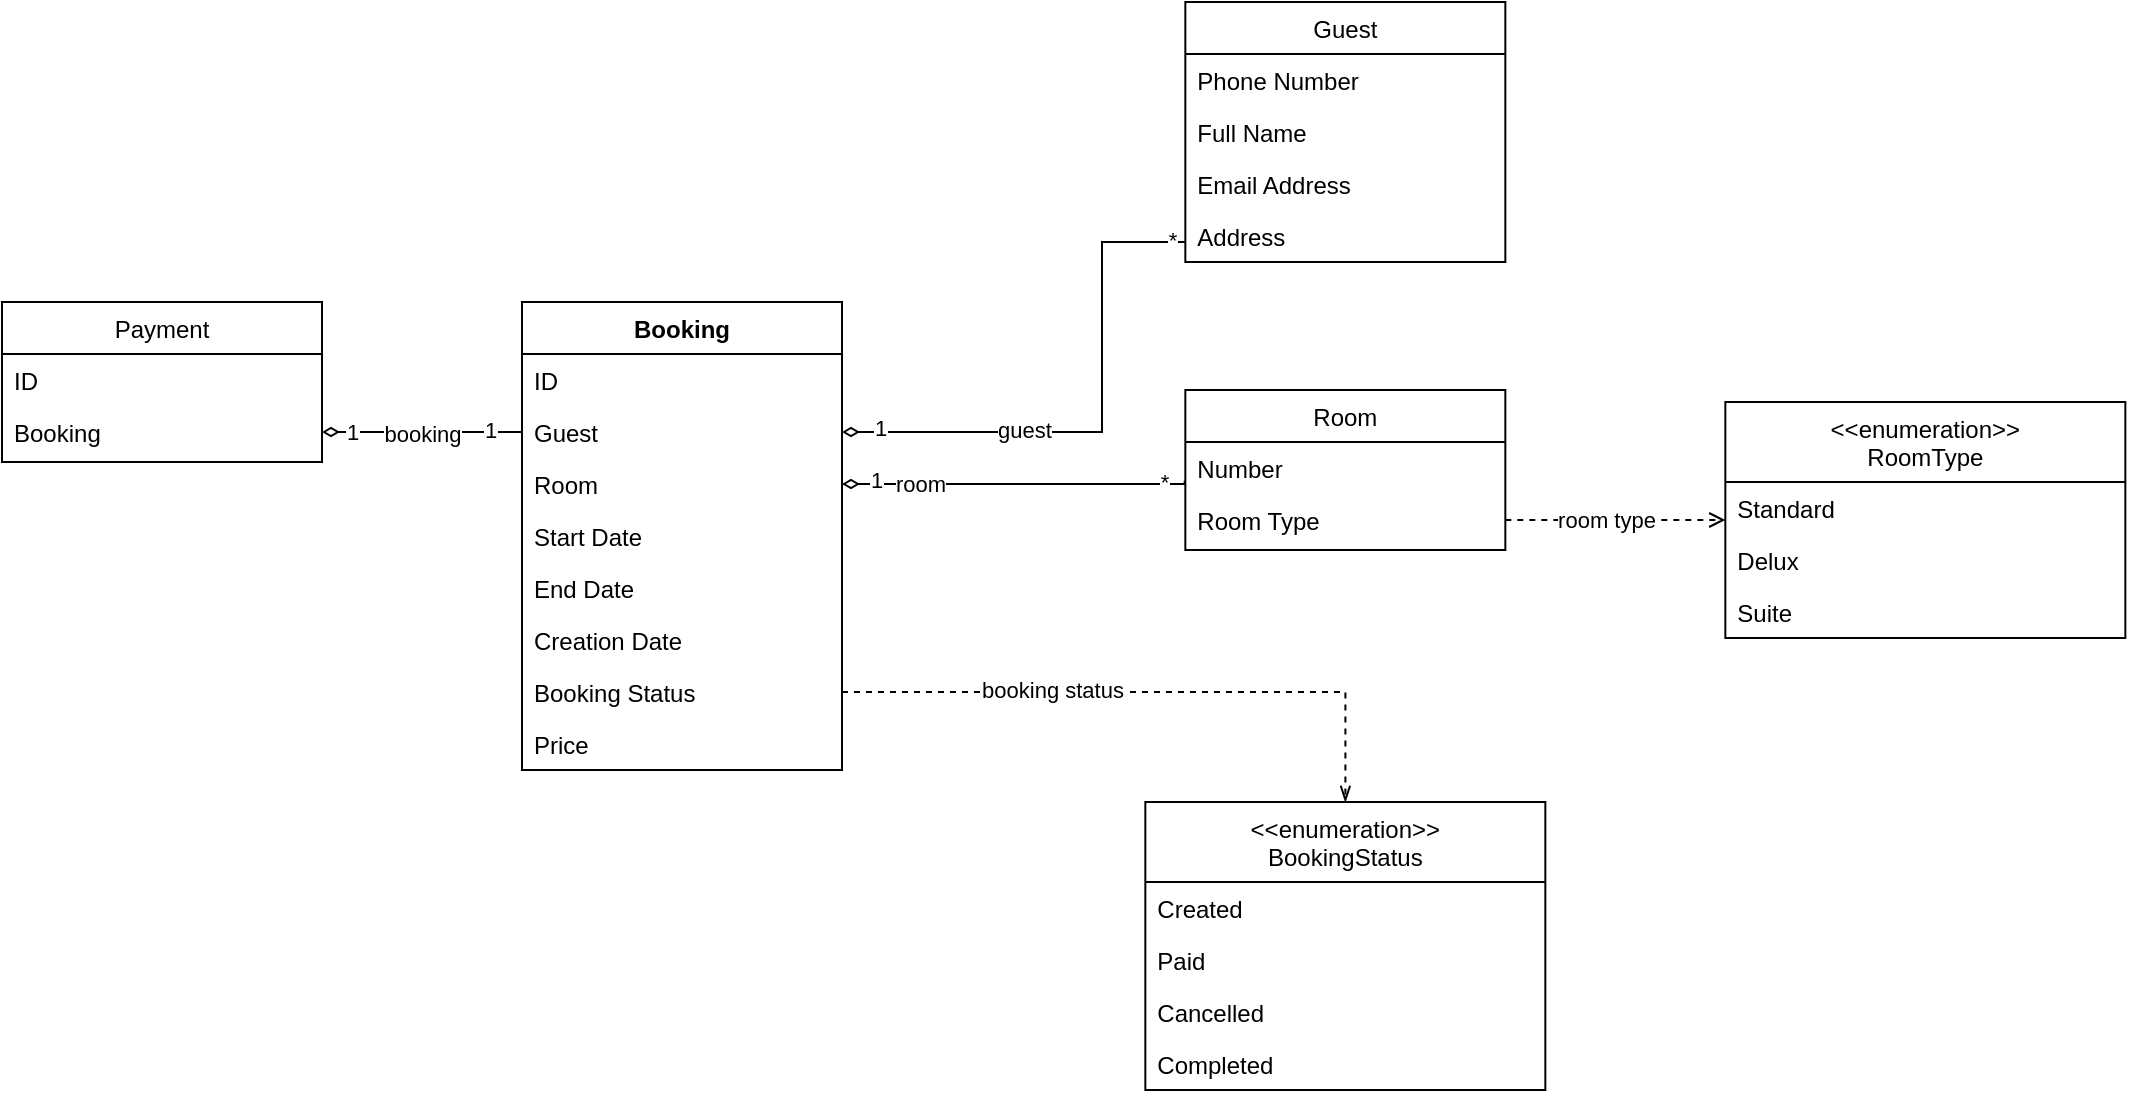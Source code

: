 <mxfile version="24.2.8" type="device">
  <diagram id="C5RBs43oDa-KdzZeNtuy" name="Page-1">
    <mxGraphModel dx="1430" dy="781" grid="1" gridSize="10" guides="1" tooltips="1" connect="1" arrows="1" fold="1" page="1" pageScale="1" pageWidth="827" pageHeight="1169" math="0" shadow="0">
      <root>
        <mxCell id="WIyWlLk6GJQsqaUBKTNV-0" />
        <mxCell id="WIyWlLk6GJQsqaUBKTNV-1" parent="WIyWlLk6GJQsqaUBKTNV-0" />
        <mxCell id="awRY7r_MjnLximCqTkYK-0" value="Guest" style="swimlane;fontStyle=0;align=center;verticalAlign=top;childLayout=stackLayout;horizontal=1;startSize=26;horizontalStack=0;resizeParent=1;resizeLast=0;collapsible=1;marginBottom=0;rounded=0;shadow=0;strokeWidth=1;" parent="WIyWlLk6GJQsqaUBKTNV-1" vertex="1">
          <mxGeometry x="611.67" y="410" width="160" height="130" as="geometry">
            <mxRectangle x="550" y="140" width="160" height="26" as="alternateBounds" />
          </mxGeometry>
        </mxCell>
        <mxCell id="awRY7r_MjnLximCqTkYK-1" value="Phone Number" style="text;align=left;verticalAlign=top;spacingLeft=4;spacingRight=4;overflow=hidden;rotatable=0;points=[[0,0.5],[1,0.5]];portConstraint=eastwest;" parent="awRY7r_MjnLximCqTkYK-0" vertex="1">
          <mxGeometry y="26" width="160" height="26" as="geometry" />
        </mxCell>
        <mxCell id="awRY7r_MjnLximCqTkYK-2" value="Full Name" style="text;align=left;verticalAlign=top;spacingLeft=4;spacingRight=4;overflow=hidden;rotatable=0;points=[[0,0.5],[1,0.5]];portConstraint=eastwest;rounded=0;shadow=0;html=0;" parent="awRY7r_MjnLximCqTkYK-0" vertex="1">
          <mxGeometry y="52" width="160" height="26" as="geometry" />
        </mxCell>
        <mxCell id="awRY7r_MjnLximCqTkYK-3" value="Email Address" style="text;align=left;verticalAlign=top;spacingLeft=4;spacingRight=4;overflow=hidden;rotatable=0;points=[[0,0.5],[1,0.5]];portConstraint=eastwest;rounded=0;shadow=0;html=0;" parent="awRY7r_MjnLximCqTkYK-0" vertex="1">
          <mxGeometry y="78" width="160" height="26" as="geometry" />
        </mxCell>
        <mxCell id="awRY7r_MjnLximCqTkYK-4" value="Address" style="text;align=left;verticalAlign=top;spacingLeft=4;spacingRight=4;overflow=hidden;rotatable=0;points=[[0,0.5],[1,0.5]];portConstraint=eastwest;rounded=0;shadow=0;html=0;" parent="awRY7r_MjnLximCqTkYK-0" vertex="1">
          <mxGeometry y="104" width="160" height="26" as="geometry" />
        </mxCell>
        <mxCell id="awRY7r_MjnLximCqTkYK-9" value="Room" style="swimlane;fontStyle=0;align=center;verticalAlign=top;childLayout=stackLayout;horizontal=1;startSize=26;horizontalStack=0;resizeParent=1;resizeLast=0;collapsible=1;marginBottom=0;rounded=0;shadow=0;strokeWidth=1;" parent="WIyWlLk6GJQsqaUBKTNV-1" vertex="1">
          <mxGeometry x="611.67" y="604" width="160" height="80" as="geometry">
            <mxRectangle x="550" y="140" width="160" height="26" as="alternateBounds" />
          </mxGeometry>
        </mxCell>
        <mxCell id="awRY7r_MjnLximCqTkYK-10" value="Number" style="text;align=left;verticalAlign=top;spacingLeft=4;spacingRight=4;overflow=hidden;rotatable=0;points=[[0,0.5],[1,0.5]];portConstraint=eastwest;" parent="awRY7r_MjnLximCqTkYK-9" vertex="1">
          <mxGeometry y="26" width="160" height="26" as="geometry" />
        </mxCell>
        <mxCell id="awRY7r_MjnLximCqTkYK-11" value="Room Type" style="text;align=left;verticalAlign=top;spacingLeft=4;spacingRight=4;overflow=hidden;rotatable=0;points=[[0,0.5],[1,0.5]];portConstraint=eastwest;rounded=0;shadow=0;html=0;" parent="awRY7r_MjnLximCqTkYK-9" vertex="1">
          <mxGeometry y="52" width="160" height="26" as="geometry" />
        </mxCell>
        <mxCell id="awRY7r_MjnLximCqTkYK-14" value="&lt;&lt;enumeration&gt;&gt;&#xa;RoomType" style="swimlane;fontStyle=0;align=center;verticalAlign=top;childLayout=stackLayout;horizontal=1;startSize=40;horizontalStack=0;resizeParent=1;resizeLast=0;collapsible=1;marginBottom=0;rounded=0;shadow=0;strokeWidth=1;" parent="WIyWlLk6GJQsqaUBKTNV-1" vertex="1">
          <mxGeometry x="881.67" y="610" width="200" height="118" as="geometry">
            <mxRectangle x="550" y="140" width="160" height="26" as="alternateBounds" />
          </mxGeometry>
        </mxCell>
        <mxCell id="awRY7r_MjnLximCqTkYK-15" value="Standard    " style="text;align=left;verticalAlign=top;spacingLeft=4;spacingRight=4;overflow=hidden;rotatable=0;points=[[0,0.5],[1,0.5]];portConstraint=eastwest;" parent="awRY7r_MjnLximCqTkYK-14" vertex="1">
          <mxGeometry y="40" width="200" height="26" as="geometry" />
        </mxCell>
        <mxCell id="awRY7r_MjnLximCqTkYK-16" value="Delux" style="text;align=left;verticalAlign=top;spacingLeft=4;spacingRight=4;overflow=hidden;rotatable=0;points=[[0,0.5],[1,0.5]];portConstraint=eastwest;rounded=0;shadow=0;html=0;" parent="awRY7r_MjnLximCqTkYK-14" vertex="1">
          <mxGeometry y="66" width="200" height="26" as="geometry" />
        </mxCell>
        <mxCell id="awRY7r_MjnLximCqTkYK-17" value="Suite" style="text;align=left;verticalAlign=top;spacingLeft=4;spacingRight=4;overflow=hidden;rotatable=0;points=[[0,0.5],[1,0.5]];portConstraint=eastwest;rounded=0;shadow=0;html=0;" parent="awRY7r_MjnLximCqTkYK-14" vertex="1">
          <mxGeometry y="92" width="200" height="26" as="geometry" />
        </mxCell>
        <mxCell id="awRY7r_MjnLximCqTkYK-18" style="edgeStyle=orthogonalEdgeStyle;rounded=0;orthogonalLoop=1;jettySize=auto;html=1;dashed=1;endArrow=open;endFill=0;" parent="WIyWlLk6GJQsqaUBKTNV-1" source="awRY7r_MjnLximCqTkYK-11" target="awRY7r_MjnLximCqTkYK-14" edge="1">
          <mxGeometry relative="1" as="geometry" />
        </mxCell>
        <mxCell id="awRY7r_MjnLximCqTkYK-46" value="room type" style="edgeLabel;html=1;align=center;verticalAlign=middle;resizable=0;points=[];" parent="awRY7r_MjnLximCqTkYK-18" vertex="1" connectable="0">
          <mxGeometry x="-0.374" relative="1" as="geometry">
            <mxPoint x="16" as="offset" />
          </mxGeometry>
        </mxCell>
        <mxCell id="awRY7r_MjnLximCqTkYK-22" value="Booking" style="swimlane;fontStyle=1;align=center;verticalAlign=top;childLayout=stackLayout;horizontal=1;startSize=26;horizontalStack=0;resizeParent=1;resizeLast=0;collapsible=1;marginBottom=0;rounded=0;shadow=0;strokeWidth=1;" parent="WIyWlLk6GJQsqaUBKTNV-1" vertex="1">
          <mxGeometry x="280" y="560" width="160" height="234" as="geometry">
            <mxRectangle x="550" y="140" width="160" height="26" as="alternateBounds" />
          </mxGeometry>
        </mxCell>
        <mxCell id="awRY7r_MjnLximCqTkYK-23" value="ID" style="text;align=left;verticalAlign=top;spacingLeft=4;spacingRight=4;overflow=hidden;rotatable=0;points=[[0,0.5],[1,0.5]];portConstraint=eastwest;" parent="awRY7r_MjnLximCqTkYK-22" vertex="1">
          <mxGeometry y="26" width="160" height="26" as="geometry" />
        </mxCell>
        <mxCell id="awRY7r_MjnLximCqTkYK-24" value="Guest" style="text;align=left;verticalAlign=top;spacingLeft=4;spacingRight=4;overflow=hidden;rotatable=0;points=[[0,0.5],[1,0.5]];portConstraint=eastwest;rounded=0;shadow=0;html=0;" parent="awRY7r_MjnLximCqTkYK-22" vertex="1">
          <mxGeometry y="52" width="160" height="26" as="geometry" />
        </mxCell>
        <mxCell id="awRY7r_MjnLximCqTkYK-25" value="Room" style="text;align=left;verticalAlign=top;spacingLeft=4;spacingRight=4;overflow=hidden;rotatable=0;points=[[0,0.5],[1,0.5]];portConstraint=eastwest;rounded=0;shadow=0;html=0;" parent="awRY7r_MjnLximCqTkYK-22" vertex="1">
          <mxGeometry y="78" width="160" height="26" as="geometry" />
        </mxCell>
        <mxCell id="awRY7r_MjnLximCqTkYK-26" value="Start Date" style="text;align=left;verticalAlign=top;spacingLeft=4;spacingRight=4;overflow=hidden;rotatable=0;points=[[0,0.5],[1,0.5]];portConstraint=eastwest;rounded=0;shadow=0;html=0;" parent="awRY7r_MjnLximCqTkYK-22" vertex="1">
          <mxGeometry y="104" width="160" height="26" as="geometry" />
        </mxCell>
        <mxCell id="awRY7r_MjnLximCqTkYK-32" value="End Date" style="text;align=left;verticalAlign=top;spacingLeft=4;spacingRight=4;overflow=hidden;rotatable=0;points=[[0,0.5],[1,0.5]];portConstraint=eastwest;rounded=0;shadow=0;html=0;" parent="awRY7r_MjnLximCqTkYK-22" vertex="1">
          <mxGeometry y="130" width="160" height="26" as="geometry" />
        </mxCell>
        <mxCell id="doIGOL_wtva85XYG3zG8-0" value="Creation Date" style="text;align=left;verticalAlign=top;spacingLeft=4;spacingRight=4;overflow=hidden;rotatable=0;points=[[0,0.5],[1,0.5]];portConstraint=eastwest;rounded=0;shadow=0;html=0;" vertex="1" parent="awRY7r_MjnLximCqTkYK-22">
          <mxGeometry y="156" width="160" height="26" as="geometry" />
        </mxCell>
        <mxCell id="awRY7r_MjnLximCqTkYK-33" value="Booking Status" style="text;align=left;verticalAlign=top;spacingLeft=4;spacingRight=4;overflow=hidden;rotatable=0;points=[[0,0.5],[1,0.5]];portConstraint=eastwest;rounded=0;shadow=0;html=0;" parent="awRY7r_MjnLximCqTkYK-22" vertex="1">
          <mxGeometry y="182" width="160" height="26" as="geometry" />
        </mxCell>
        <mxCell id="awRY7r_MjnLximCqTkYK-34" value="Price" style="text;align=left;verticalAlign=top;spacingLeft=4;spacingRight=4;overflow=hidden;rotatable=0;points=[[0,0.5],[1,0.5]];portConstraint=eastwest;rounded=0;shadow=0;html=0;" parent="awRY7r_MjnLximCqTkYK-22" vertex="1">
          <mxGeometry y="208" width="160" height="26" as="geometry" />
        </mxCell>
        <mxCell id="awRY7r_MjnLximCqTkYK-35" value="&lt;&lt;enumeration&gt;&gt;&#xa;BookingStatus" style="swimlane;fontStyle=0;align=center;verticalAlign=top;childLayout=stackLayout;horizontal=1;startSize=40;horizontalStack=0;resizeParent=1;resizeLast=0;collapsible=1;marginBottom=0;rounded=0;shadow=0;strokeWidth=1;" parent="WIyWlLk6GJQsqaUBKTNV-1" vertex="1">
          <mxGeometry x="591.67" y="810" width="200" height="144" as="geometry">
            <mxRectangle x="550" y="140" width="160" height="26" as="alternateBounds" />
          </mxGeometry>
        </mxCell>
        <mxCell id="awRY7r_MjnLximCqTkYK-36" value="Created" style="text;align=left;verticalAlign=top;spacingLeft=4;spacingRight=4;overflow=hidden;rotatable=0;points=[[0,0.5],[1,0.5]];portConstraint=eastwest;" parent="awRY7r_MjnLximCqTkYK-35" vertex="1">
          <mxGeometry y="40" width="200" height="26" as="geometry" />
        </mxCell>
        <mxCell id="awRY7r_MjnLximCqTkYK-37" value="Paid" style="text;align=left;verticalAlign=top;spacingLeft=4;spacingRight=4;overflow=hidden;rotatable=0;points=[[0,0.5],[1,0.5]];portConstraint=eastwest;rounded=0;shadow=0;html=0;" parent="awRY7r_MjnLximCqTkYK-35" vertex="1">
          <mxGeometry y="66" width="200" height="26" as="geometry" />
        </mxCell>
        <mxCell id="awRY7r_MjnLximCqTkYK-38" value="Cancelled" style="text;align=left;verticalAlign=top;spacingLeft=4;spacingRight=4;overflow=hidden;rotatable=0;points=[[0,0.5],[1,0.5]];portConstraint=eastwest;rounded=0;shadow=0;html=0;" parent="awRY7r_MjnLximCqTkYK-35" vertex="1">
          <mxGeometry y="92" width="200" height="26" as="geometry" />
        </mxCell>
        <mxCell id="awRY7r_MjnLximCqTkYK-39" value="Completed" style="text;align=left;verticalAlign=top;spacingLeft=4;spacingRight=4;overflow=hidden;rotatable=0;points=[[0,0.5],[1,0.5]];portConstraint=eastwest;rounded=0;shadow=0;html=0;" parent="awRY7r_MjnLximCqTkYK-35" vertex="1">
          <mxGeometry y="118" width="200" height="26" as="geometry" />
        </mxCell>
        <mxCell id="awRY7r_MjnLximCqTkYK-40" style="edgeStyle=orthogonalEdgeStyle;rounded=0;orthogonalLoop=1;jettySize=auto;html=1;dashed=1;endArrow=openThin;endFill=0;" parent="WIyWlLk6GJQsqaUBKTNV-1" source="awRY7r_MjnLximCqTkYK-33" target="awRY7r_MjnLximCqTkYK-35" edge="1">
          <mxGeometry relative="1" as="geometry" />
        </mxCell>
        <mxCell id="awRY7r_MjnLximCqTkYK-45" value="booking status" style="edgeLabel;html=1;align=center;verticalAlign=middle;resizable=0;points=[];" parent="awRY7r_MjnLximCqTkYK-40" vertex="1" connectable="0">
          <mxGeometry x="-0.4" y="2" relative="1" as="geometry">
            <mxPoint x="13" y="1" as="offset" />
          </mxGeometry>
        </mxCell>
        <mxCell id="awRY7r_MjnLximCqTkYK-41" style="edgeStyle=orthogonalEdgeStyle;rounded=0;orthogonalLoop=1;jettySize=auto;html=1;endArrow=none;endFill=0;exitX=1;exitY=0.5;exitDx=0;exitDy=0;startArrow=diamondThin;startFill=0;" parent="WIyWlLk6GJQsqaUBKTNV-1" source="awRY7r_MjnLximCqTkYK-24" target="awRY7r_MjnLximCqTkYK-0" edge="1">
          <mxGeometry relative="1" as="geometry">
            <Array as="points">
              <mxPoint x="570" y="625" />
              <mxPoint x="570" y="530" />
            </Array>
          </mxGeometry>
        </mxCell>
        <mxCell id="awRY7r_MjnLximCqTkYK-43" value="guest" style="edgeLabel;html=1;align=center;verticalAlign=middle;resizable=0;points=[];" parent="awRY7r_MjnLximCqTkYK-41" vertex="1" connectable="0">
          <mxGeometry x="0.153" relative="1" as="geometry">
            <mxPoint x="-39" y="22" as="offset" />
          </mxGeometry>
        </mxCell>
        <mxCell id="awRY7r_MjnLximCqTkYK-47" value="1" style="edgeLabel;html=1;align=center;verticalAlign=middle;resizable=0;points=[];" parent="awRY7r_MjnLximCqTkYK-41" vertex="1" connectable="0">
          <mxGeometry x="-0.96" y="2" relative="1" as="geometry">
            <mxPoint x="13" as="offset" />
          </mxGeometry>
        </mxCell>
        <mxCell id="awRY7r_MjnLximCqTkYK-49" value="*" style="edgeLabel;html=1;align=center;verticalAlign=middle;resizable=0;points=[];" parent="awRY7r_MjnLximCqTkYK-41" vertex="1" connectable="0">
          <mxGeometry x="0.912" y="1" relative="1" as="geometry">
            <mxPoint x="5" as="offset" />
          </mxGeometry>
        </mxCell>
        <mxCell id="awRY7r_MjnLximCqTkYK-42" style="edgeStyle=orthogonalEdgeStyle;rounded=0;orthogonalLoop=1;jettySize=auto;html=1;endArrow=none;endFill=0;startArrow=diamondThin;startFill=0;entryX=-0.002;entryY=0.744;entryDx=0;entryDy=0;entryPerimeter=0;" parent="WIyWlLk6GJQsqaUBKTNV-1" source="awRY7r_MjnLximCqTkYK-25" edge="1" target="awRY7r_MjnLximCqTkYK-10">
          <mxGeometry relative="1" as="geometry">
            <mxPoint x="680" y="650" as="targetPoint" />
            <Array as="points">
              <mxPoint x="611" y="651" />
            </Array>
          </mxGeometry>
        </mxCell>
        <mxCell id="awRY7r_MjnLximCqTkYK-44" value="room" style="edgeLabel;html=1;align=center;verticalAlign=middle;resizable=0;points=[];" parent="awRY7r_MjnLximCqTkYK-42" vertex="1" connectable="0">
          <mxGeometry x="-0.345" y="-1" relative="1" as="geometry">
            <mxPoint x="-18" y="-1" as="offset" />
          </mxGeometry>
        </mxCell>
        <mxCell id="awRY7r_MjnLximCqTkYK-48" value="1" style="edgeLabel;html=1;align=center;verticalAlign=middle;resizable=0;points=[];" parent="awRY7r_MjnLximCqTkYK-42" vertex="1" connectable="0">
          <mxGeometry x="-0.921" y="2" relative="1" as="geometry">
            <mxPoint x="10" as="offset" />
          </mxGeometry>
        </mxCell>
        <mxCell id="awRY7r_MjnLximCqTkYK-50" value="*" style="edgeLabel;html=1;align=center;verticalAlign=middle;resizable=0;points=[];" parent="awRY7r_MjnLximCqTkYK-42" vertex="1" connectable="0">
          <mxGeometry x="0.843" y="1" relative="1" as="geometry">
            <mxPoint x="1" as="offset" />
          </mxGeometry>
        </mxCell>
        <mxCell id="awRY7r_MjnLximCqTkYK-51" value="Payment" style="swimlane;fontStyle=0;align=center;verticalAlign=top;childLayout=stackLayout;horizontal=1;startSize=26;horizontalStack=0;resizeParent=1;resizeLast=0;collapsible=1;marginBottom=0;rounded=0;shadow=0;strokeWidth=1;" parent="WIyWlLk6GJQsqaUBKTNV-1" vertex="1">
          <mxGeometry x="20" y="560" width="160" height="80" as="geometry">
            <mxRectangle x="550" y="140" width="160" height="26" as="alternateBounds" />
          </mxGeometry>
        </mxCell>
        <mxCell id="awRY7r_MjnLximCqTkYK-52" value="ID" style="text;align=left;verticalAlign=top;spacingLeft=4;spacingRight=4;overflow=hidden;rotatable=0;points=[[0,0.5],[1,0.5]];portConstraint=eastwest;" parent="awRY7r_MjnLximCqTkYK-51" vertex="1">
          <mxGeometry y="26" width="160" height="26" as="geometry" />
        </mxCell>
        <mxCell id="awRY7r_MjnLximCqTkYK-53" value="Booking" style="text;align=left;verticalAlign=top;spacingLeft=4;spacingRight=4;overflow=hidden;rotatable=0;points=[[0,0.5],[1,0.5]];portConstraint=eastwest;rounded=0;shadow=0;html=0;" parent="awRY7r_MjnLximCqTkYK-51" vertex="1">
          <mxGeometry y="52" width="160" height="26" as="geometry" />
        </mxCell>
        <mxCell id="awRY7r_MjnLximCqTkYK-66" style="edgeStyle=orthogonalEdgeStyle;rounded=0;orthogonalLoop=1;jettySize=auto;html=1;endArrow=none;endFill=0;startArrow=diamondThin;startFill=0;" parent="WIyWlLk6GJQsqaUBKTNV-1" source="awRY7r_MjnLximCqTkYK-53" target="awRY7r_MjnLximCqTkYK-24" edge="1">
          <mxGeometry relative="1" as="geometry" />
        </mxCell>
        <mxCell id="awRY7r_MjnLximCqTkYK-67" value="booking" style="edgeLabel;html=1;align=center;verticalAlign=middle;resizable=0;points=[];" parent="awRY7r_MjnLximCqTkYK-66" vertex="1" connectable="0">
          <mxGeometry x="-0.117" y="-1" relative="1" as="geometry">
            <mxPoint x="6" as="offset" />
          </mxGeometry>
        </mxCell>
        <mxCell id="awRY7r_MjnLximCqTkYK-68" value="1" style="edgeLabel;html=1;align=center;verticalAlign=middle;resizable=0;points=[];" parent="awRY7r_MjnLximCqTkYK-66" vertex="1" connectable="0">
          <mxGeometry x="-0.873" y="-1" relative="1" as="geometry">
            <mxPoint x="8" y="-1" as="offset" />
          </mxGeometry>
        </mxCell>
        <mxCell id="awRY7r_MjnLximCqTkYK-69" value="1" style="edgeLabel;html=1;align=center;verticalAlign=middle;resizable=0;points=[];" parent="awRY7r_MjnLximCqTkYK-66" vertex="1" connectable="0">
          <mxGeometry x="0.754" y="1" relative="1" as="geometry">
            <mxPoint x="-4" as="offset" />
          </mxGeometry>
        </mxCell>
      </root>
    </mxGraphModel>
  </diagram>
</mxfile>
